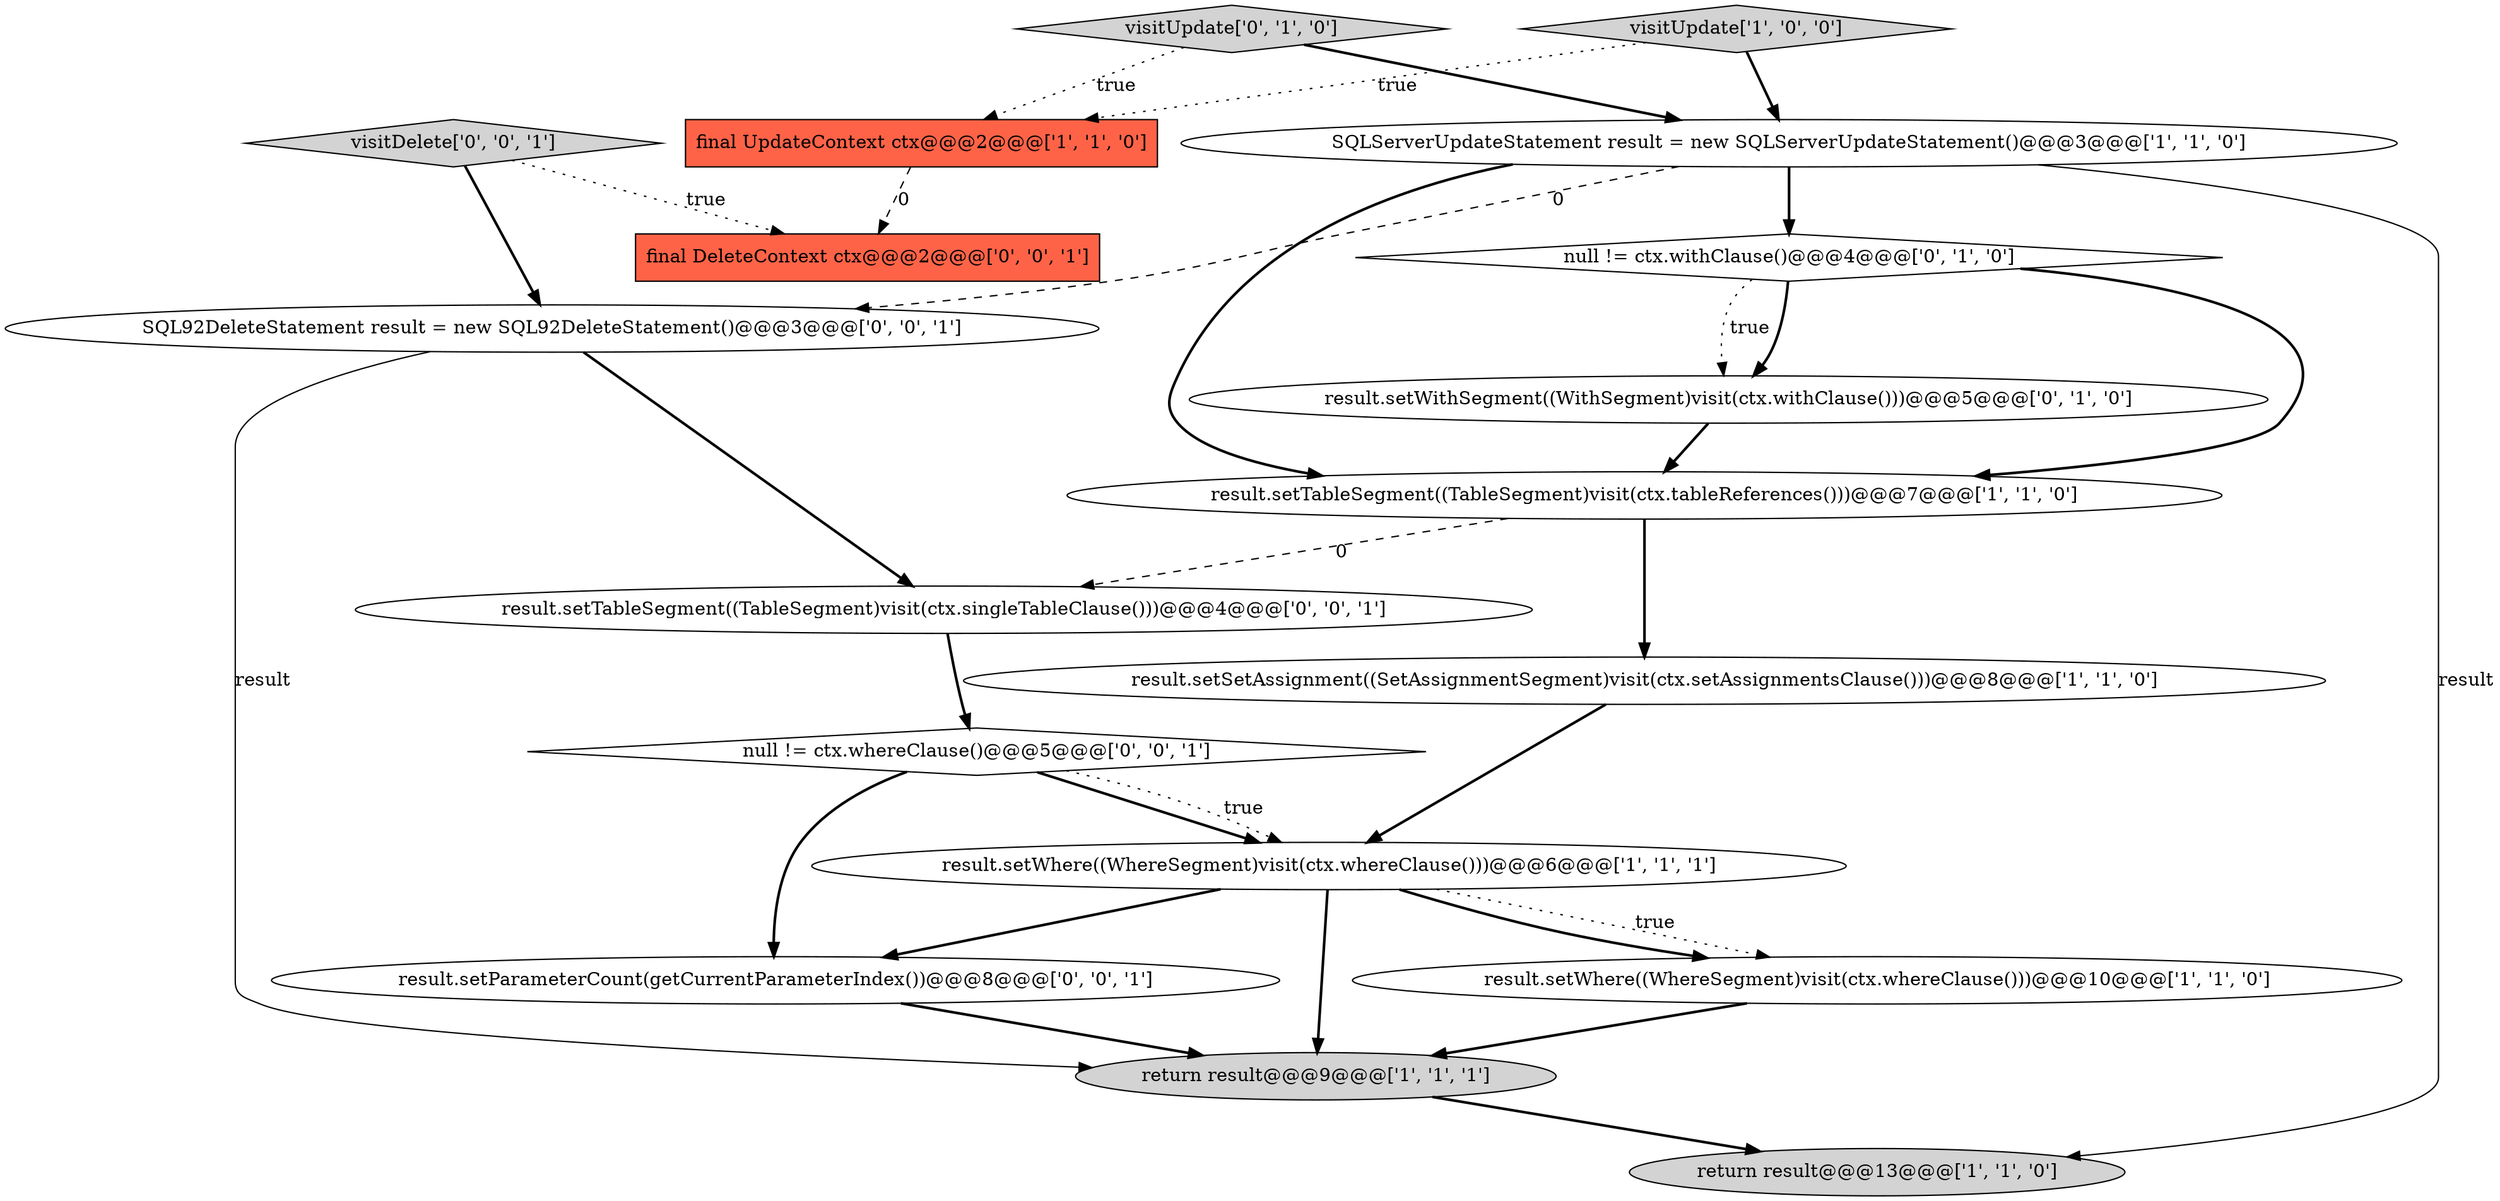 digraph {
17 [style = filled, label = "result.setParameterCount(getCurrentParameterIndex())@@@8@@@['0', '0', '1']", fillcolor = white, shape = ellipse image = "AAA0AAABBB3BBB"];
11 [style = filled, label = "null != ctx.withClause()@@@4@@@['0', '1', '0']", fillcolor = white, shape = diamond image = "AAA1AAABBB2BBB"];
5 [style = filled, label = "return result@@@13@@@['1', '1', '0']", fillcolor = lightgray, shape = ellipse image = "AAA0AAABBB1BBB"];
13 [style = filled, label = "visitDelete['0', '0', '1']", fillcolor = lightgray, shape = diamond image = "AAA0AAABBB3BBB"];
0 [style = filled, label = "return result@@@9@@@['1', '1', '1']", fillcolor = lightgray, shape = ellipse image = "AAA0AAABBB1BBB"];
10 [style = filled, label = "visitUpdate['0', '1', '0']", fillcolor = lightgray, shape = diamond image = "AAA0AAABBB2BBB"];
9 [style = filled, label = "result.setWithSegment((WithSegment)visit(ctx.withClause()))@@@5@@@['0', '1', '0']", fillcolor = white, shape = ellipse image = "AAA1AAABBB2BBB"];
8 [style = filled, label = "result.setTableSegment((TableSegment)visit(ctx.tableReferences()))@@@7@@@['1', '1', '0']", fillcolor = white, shape = ellipse image = "AAA0AAABBB1BBB"];
15 [style = filled, label = "SQL92DeleteStatement result = new SQL92DeleteStatement()@@@3@@@['0', '0', '1']", fillcolor = white, shape = ellipse image = "AAA0AAABBB3BBB"];
16 [style = filled, label = "final DeleteContext ctx@@@2@@@['0', '0', '1']", fillcolor = tomato, shape = box image = "AAA0AAABBB3BBB"];
14 [style = filled, label = "result.setTableSegment((TableSegment)visit(ctx.singleTableClause()))@@@4@@@['0', '0', '1']", fillcolor = white, shape = ellipse image = "AAA0AAABBB3BBB"];
1 [style = filled, label = "result.setSetAssignment((SetAssignmentSegment)visit(ctx.setAssignmentsClause()))@@@8@@@['1', '1', '0']", fillcolor = white, shape = ellipse image = "AAA0AAABBB1BBB"];
3 [style = filled, label = "final UpdateContext ctx@@@2@@@['1', '1', '0']", fillcolor = tomato, shape = box image = "AAA0AAABBB1BBB"];
2 [style = filled, label = "result.setWhere((WhereSegment)visit(ctx.whereClause()))@@@6@@@['1', '1', '1']", fillcolor = white, shape = ellipse image = "AAA0AAABBB1BBB"];
6 [style = filled, label = "visitUpdate['1', '0', '0']", fillcolor = lightgray, shape = diamond image = "AAA0AAABBB1BBB"];
4 [style = filled, label = "result.setWhere((WhereSegment)visit(ctx.whereClause()))@@@10@@@['1', '1', '0']", fillcolor = white, shape = ellipse image = "AAA0AAABBB1BBB"];
7 [style = filled, label = "SQLServerUpdateStatement result = new SQLServerUpdateStatement()@@@3@@@['1', '1', '0']", fillcolor = white, shape = ellipse image = "AAA0AAABBB1BBB"];
12 [style = filled, label = "null != ctx.whereClause()@@@5@@@['0', '0', '1']", fillcolor = white, shape = diamond image = "AAA0AAABBB3BBB"];
11->9 [style = dotted, label="true"];
8->14 [style = dashed, label="0"];
13->15 [style = bold, label=""];
7->8 [style = bold, label=""];
2->4 [style = dotted, label="true"];
2->4 [style = bold, label=""];
10->3 [style = dotted, label="true"];
7->15 [style = dashed, label="0"];
3->16 [style = dashed, label="0"];
12->2 [style = bold, label=""];
13->16 [style = dotted, label="true"];
11->9 [style = bold, label=""];
14->12 [style = bold, label=""];
7->11 [style = bold, label=""];
12->2 [style = dotted, label="true"];
2->17 [style = bold, label=""];
7->5 [style = solid, label="result"];
8->1 [style = bold, label=""];
10->7 [style = bold, label=""];
12->17 [style = bold, label=""];
15->14 [style = bold, label=""];
11->8 [style = bold, label=""];
6->3 [style = dotted, label="true"];
15->0 [style = solid, label="result"];
2->0 [style = bold, label=""];
9->8 [style = bold, label=""];
0->5 [style = bold, label=""];
6->7 [style = bold, label=""];
1->2 [style = bold, label=""];
17->0 [style = bold, label=""];
4->0 [style = bold, label=""];
}
